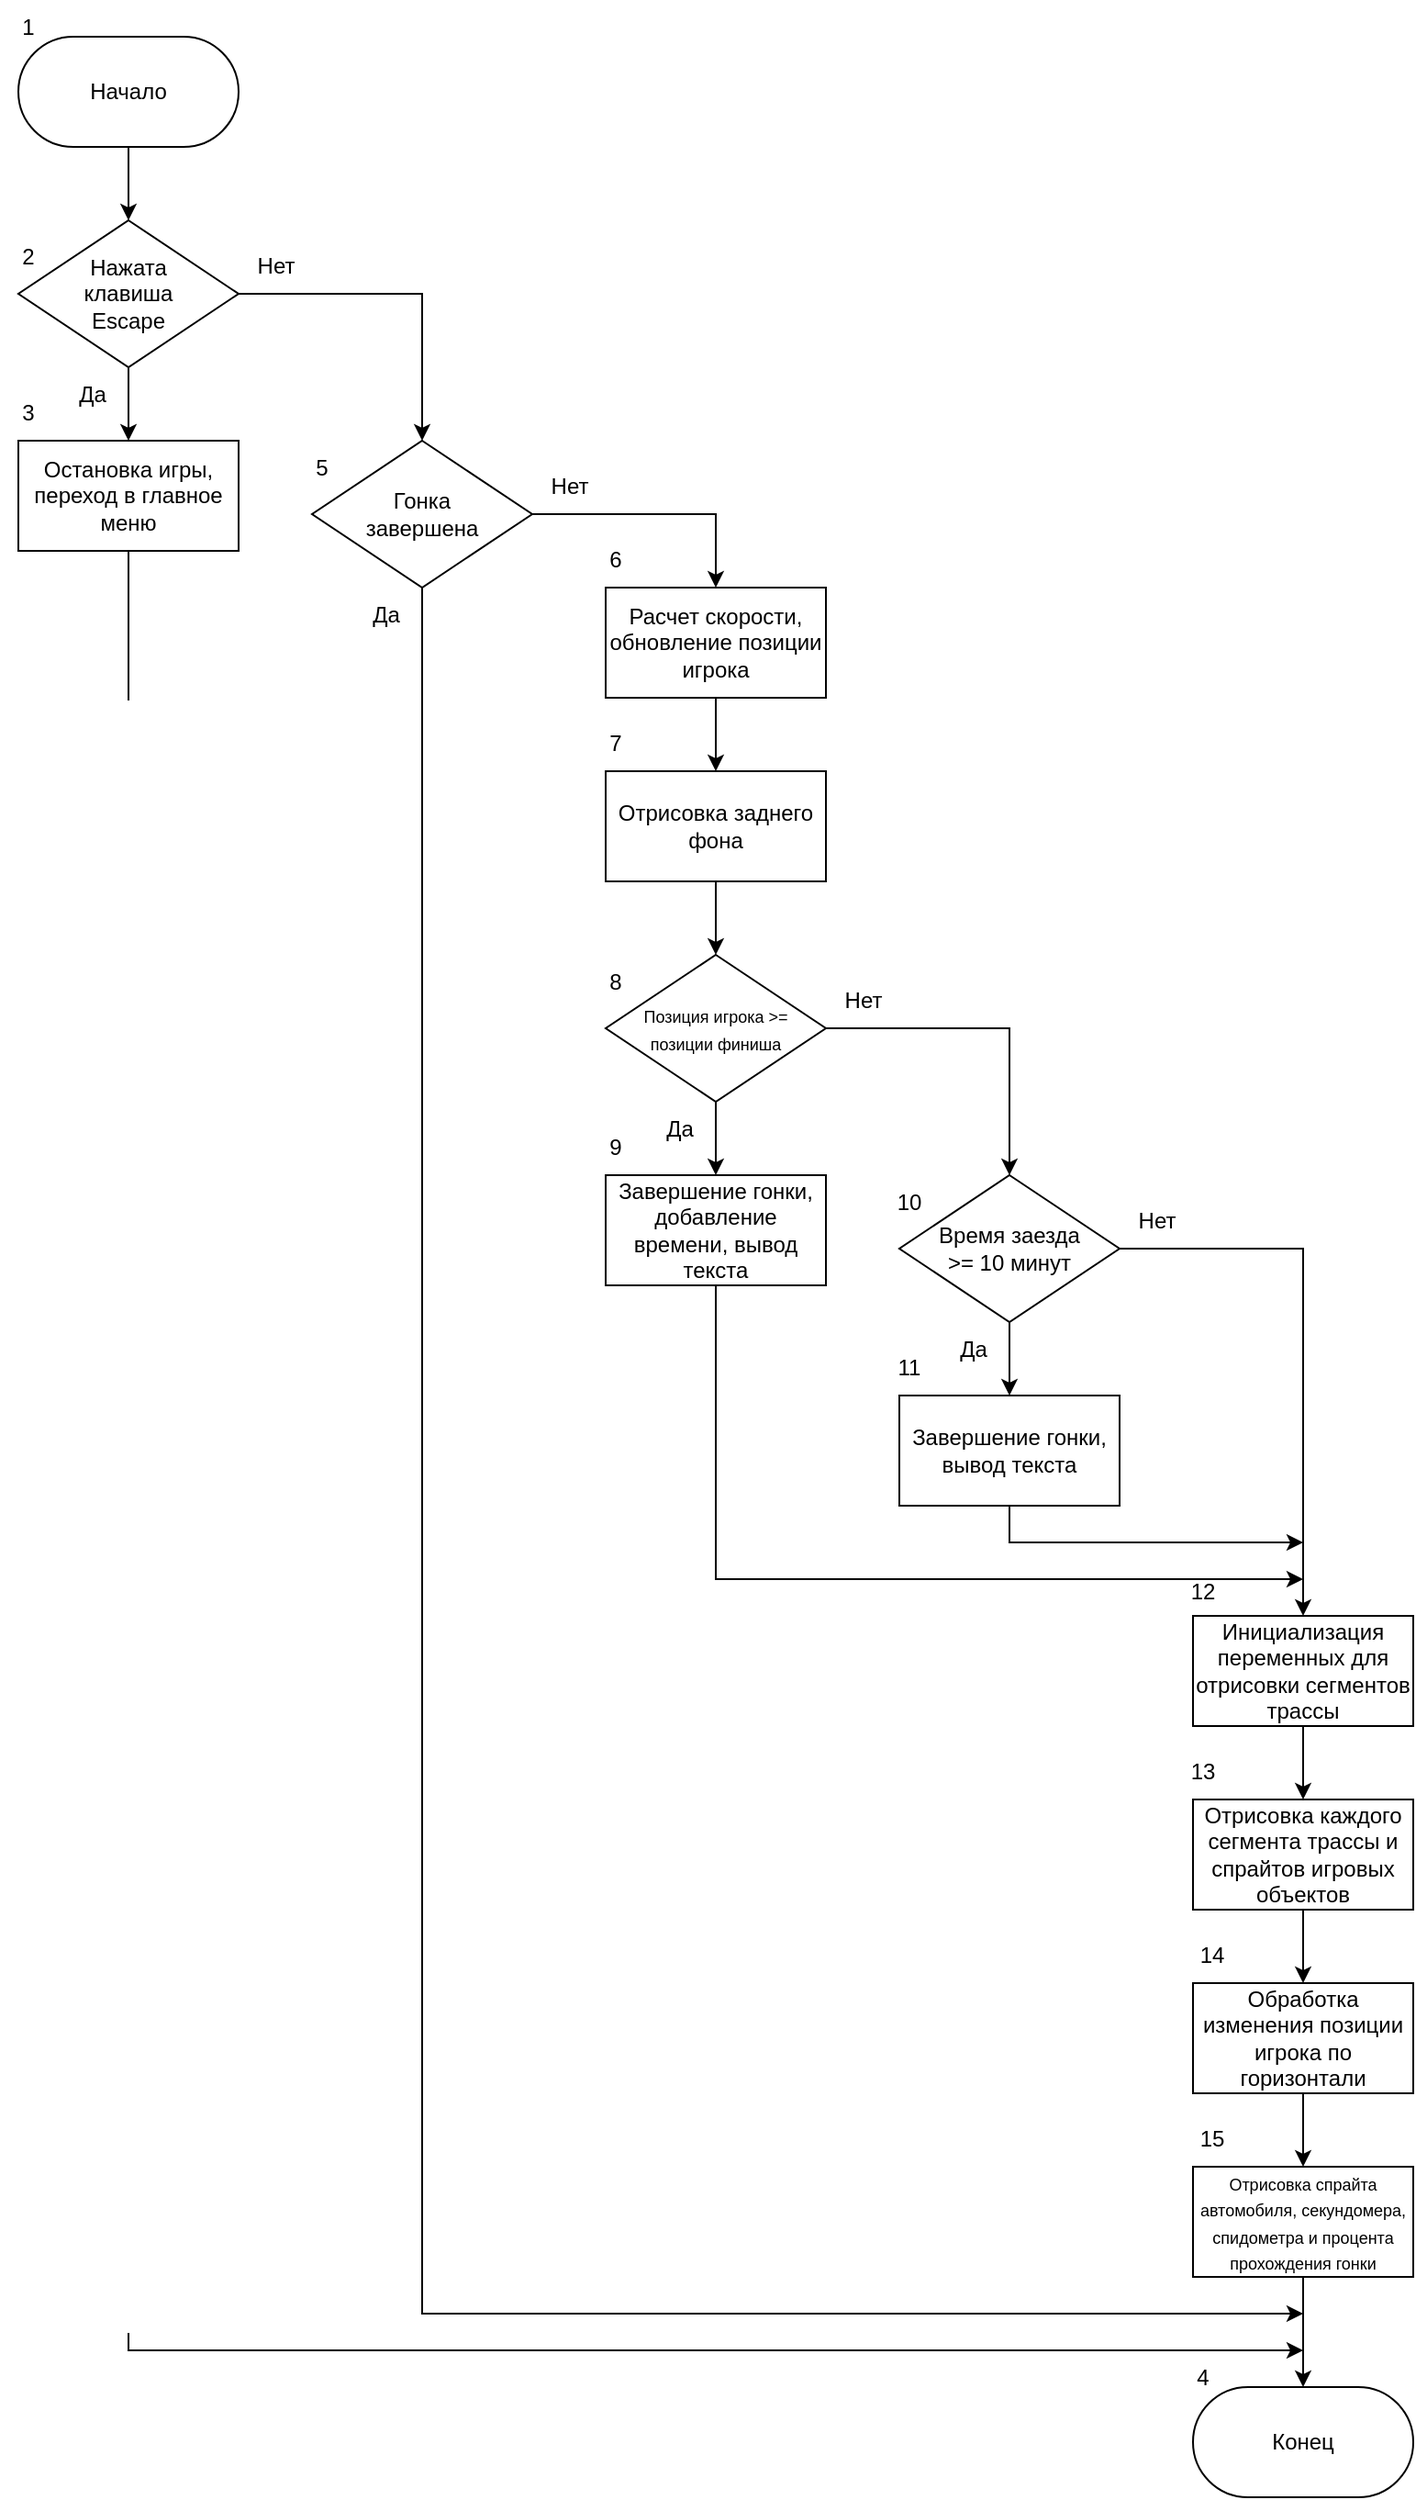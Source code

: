<mxfile version="25.0.3">
  <diagram name="Страница 1" id="ssbt3cCxLgwBZl8ReIaV">
    <mxGraphModel dx="2150" dy="942" grid="1" gridSize="10" guides="1" tooltips="1" connect="1" arrows="1" fold="1" page="1" pageScale="1" pageWidth="2339" pageHeight="3300" math="0" shadow="0">
      <root>
        <mxCell id="0" />
        <mxCell id="1" parent="0" />
        <mxCell id="u2sWH8MgQMhi1B3s6Ns9-3" style="edgeStyle=orthogonalEdgeStyle;rounded=0;orthogonalLoop=1;jettySize=auto;html=1;entryX=0.5;entryY=0;entryDx=0;entryDy=0;" parent="1" source="u2sWH8MgQMhi1B3s6Ns9-1" target="u2sWH8MgQMhi1B3s6Ns9-2" edge="1">
          <mxGeometry relative="1" as="geometry" />
        </mxCell>
        <mxCell id="u2sWH8MgQMhi1B3s6Ns9-1" value="Начало" style="rounded=1;whiteSpace=wrap;html=1;arcSize=50;" parent="1" vertex="1">
          <mxGeometry x="10" y="20" width="120" height="60" as="geometry" />
        </mxCell>
        <mxCell id="u2sWH8MgQMhi1B3s6Ns9-10" style="edgeStyle=orthogonalEdgeStyle;rounded=0;orthogonalLoop=1;jettySize=auto;html=1;entryX=0.5;entryY=0;entryDx=0;entryDy=0;" parent="1" source="u2sWH8MgQMhi1B3s6Ns9-2" target="u2sWH8MgQMhi1B3s6Ns9-7" edge="1">
          <mxGeometry relative="1" as="geometry" />
        </mxCell>
        <mxCell id="u2sWH8MgQMhi1B3s6Ns9-11" style="edgeStyle=orthogonalEdgeStyle;rounded=0;orthogonalLoop=1;jettySize=auto;html=1;entryX=0.5;entryY=0;entryDx=0;entryDy=0;" parent="1" source="u2sWH8MgQMhi1B3s6Ns9-2" target="u2sWH8MgQMhi1B3s6Ns9-4" edge="1">
          <mxGeometry relative="1" as="geometry" />
        </mxCell>
        <mxCell id="u2sWH8MgQMhi1B3s6Ns9-2" value="Нажата&lt;div&gt;клавиша&lt;/div&gt;&lt;div&gt;Escape&lt;/div&gt;" style="rhombus;whiteSpace=wrap;html=1;" parent="1" vertex="1">
          <mxGeometry x="10" y="120" width="120" height="80" as="geometry" />
        </mxCell>
        <mxCell id="u2sWH8MgQMhi1B3s6Ns9-12" style="edgeStyle=orthogonalEdgeStyle;rounded=0;orthogonalLoop=1;jettySize=auto;html=1;" parent="1" source="u2sWH8MgQMhi1B3s6Ns9-4" edge="1">
          <mxGeometry relative="1" as="geometry">
            <mxPoint x="710" y="1260" as="targetPoint" />
            <Array as="points">
              <mxPoint x="230" y="1260" />
            </Array>
          </mxGeometry>
        </mxCell>
        <mxCell id="u2sWH8MgQMhi1B3s6Ns9-16" style="edgeStyle=orthogonalEdgeStyle;rounded=0;orthogonalLoop=1;jettySize=auto;html=1;entryX=0.5;entryY=0;entryDx=0;entryDy=0;" parent="1" source="u2sWH8MgQMhi1B3s6Ns9-4" target="u2sWH8MgQMhi1B3s6Ns9-15" edge="1">
          <mxGeometry relative="1" as="geometry" />
        </mxCell>
        <mxCell id="u2sWH8MgQMhi1B3s6Ns9-4" value="Гонка&lt;div&gt;завершена&lt;/div&gt;" style="rhombus;whiteSpace=wrap;html=1;" parent="1" vertex="1">
          <mxGeometry x="170" y="240" width="120" height="80" as="geometry" />
        </mxCell>
        <mxCell id="u2sWH8MgQMhi1B3s6Ns9-6" value="Да" style="text;html=1;align=center;verticalAlign=middle;resizable=0;points=[];autosize=1;strokeColor=none;fillColor=none;" parent="1" vertex="1">
          <mxGeometry x="30" y="200" width="40" height="30" as="geometry" />
        </mxCell>
        <mxCell id="XSrGpl_Bx-H96Vo_uqyF-3" style="edgeStyle=orthogonalEdgeStyle;rounded=0;orthogonalLoop=1;jettySize=auto;html=1;" edge="1" parent="1" source="u2sWH8MgQMhi1B3s6Ns9-7">
          <mxGeometry relative="1" as="geometry">
            <mxPoint x="710" y="1280" as="targetPoint" />
            <Array as="points">
              <mxPoint x="70" y="1280" />
              <mxPoint x="630" y="1280" />
            </Array>
          </mxGeometry>
        </mxCell>
        <mxCell id="u2sWH8MgQMhi1B3s6Ns9-7" value="Остановка игры, переход в главное меню" style="rounded=0;whiteSpace=wrap;html=1;" parent="1" vertex="1">
          <mxGeometry x="10" y="240" width="120" height="60" as="geometry" />
        </mxCell>
        <mxCell id="u2sWH8MgQMhi1B3s6Ns9-9" value="Нет" style="text;html=1;align=center;verticalAlign=middle;resizable=0;points=[];autosize=1;strokeColor=none;fillColor=none;" parent="1" vertex="1">
          <mxGeometry x="130" y="130" width="40" height="30" as="geometry" />
        </mxCell>
        <mxCell id="u2sWH8MgQMhi1B3s6Ns9-13" value="Да" style="text;html=1;align=center;verticalAlign=middle;resizable=0;points=[];autosize=1;strokeColor=none;fillColor=none;" parent="1" vertex="1">
          <mxGeometry x="190" y="320" width="40" height="30" as="geometry" />
        </mxCell>
        <mxCell id="u2sWH8MgQMhi1B3s6Ns9-14" value="Нет" style="text;html=1;align=center;verticalAlign=middle;resizable=0;points=[];autosize=1;strokeColor=none;fillColor=none;" parent="1" vertex="1">
          <mxGeometry x="450" y="530" width="40" height="30" as="geometry" />
        </mxCell>
        <mxCell id="u2sWH8MgQMhi1B3s6Ns9-18" style="edgeStyle=orthogonalEdgeStyle;rounded=0;orthogonalLoop=1;jettySize=auto;html=1;entryX=0.5;entryY=0;entryDx=0;entryDy=0;" parent="1" source="u2sWH8MgQMhi1B3s6Ns9-15" target="u2sWH8MgQMhi1B3s6Ns9-17" edge="1">
          <mxGeometry relative="1" as="geometry" />
        </mxCell>
        <mxCell id="u2sWH8MgQMhi1B3s6Ns9-15" value="Расчет скорости, обновление позиции игрока" style="rounded=0;whiteSpace=wrap;html=1;" parent="1" vertex="1">
          <mxGeometry x="330" y="320" width="120" height="60" as="geometry" />
        </mxCell>
        <mxCell id="u2sWH8MgQMhi1B3s6Ns9-20" style="edgeStyle=orthogonalEdgeStyle;rounded=0;orthogonalLoop=1;jettySize=auto;html=1;entryX=0.5;entryY=0;entryDx=0;entryDy=0;" parent="1" source="u2sWH8MgQMhi1B3s6Ns9-17" target="u2sWH8MgQMhi1B3s6Ns9-19" edge="1">
          <mxGeometry relative="1" as="geometry" />
        </mxCell>
        <mxCell id="u2sWH8MgQMhi1B3s6Ns9-17" value="Отрисовка заднего фона" style="rounded=0;whiteSpace=wrap;html=1;" parent="1" vertex="1">
          <mxGeometry x="330" y="420" width="120" height="60" as="geometry" />
        </mxCell>
        <mxCell id="u2sWH8MgQMhi1B3s6Ns9-22" style="edgeStyle=orthogonalEdgeStyle;rounded=0;orthogonalLoop=1;jettySize=auto;html=1;entryX=0.5;entryY=0;entryDx=0;entryDy=0;" parent="1" source="u2sWH8MgQMhi1B3s6Ns9-19" target="u2sWH8MgQMhi1B3s6Ns9-21" edge="1">
          <mxGeometry relative="1" as="geometry" />
        </mxCell>
        <mxCell id="u2sWH8MgQMhi1B3s6Ns9-26" style="edgeStyle=orthogonalEdgeStyle;rounded=0;orthogonalLoop=1;jettySize=auto;html=1;entryX=0.5;entryY=0;entryDx=0;entryDy=0;" parent="1" source="u2sWH8MgQMhi1B3s6Ns9-19" target="u2sWH8MgQMhi1B3s6Ns9-25" edge="1">
          <mxGeometry relative="1" as="geometry" />
        </mxCell>
        <mxCell id="u2sWH8MgQMhi1B3s6Ns9-19" value="&lt;font style=&quot;font-size: 9px;&quot;&gt;Позиция игрока &amp;gt;=&lt;/font&gt;&lt;div&gt;&lt;font style=&quot;font-size: 9px;&quot;&gt;позиции финиша&lt;/font&gt;&lt;/div&gt;" style="rhombus;whiteSpace=wrap;html=1;" parent="1" vertex="1">
          <mxGeometry x="330" y="520" width="120" height="80" as="geometry" />
        </mxCell>
        <mxCell id="u2sWH8MgQMhi1B3s6Ns9-33" style="edgeStyle=orthogonalEdgeStyle;rounded=0;orthogonalLoop=1;jettySize=auto;html=1;" parent="1" source="u2sWH8MgQMhi1B3s6Ns9-21" edge="1">
          <mxGeometry relative="1" as="geometry">
            <mxPoint x="710" y="860" as="targetPoint" />
            <Array as="points">
              <mxPoint x="390" y="860" />
              <mxPoint x="550" y="860" />
            </Array>
          </mxGeometry>
        </mxCell>
        <mxCell id="u2sWH8MgQMhi1B3s6Ns9-21" value="Завершение гонки, добавление времени, вывод текста" style="rounded=0;whiteSpace=wrap;html=1;" parent="1" vertex="1">
          <mxGeometry x="330" y="640" width="120" height="60" as="geometry" />
        </mxCell>
        <mxCell id="u2sWH8MgQMhi1B3s6Ns9-23" value="Да" style="text;html=1;align=center;verticalAlign=middle;resizable=0;points=[];autosize=1;strokeColor=none;fillColor=none;" parent="1" vertex="1">
          <mxGeometry x="350" y="600" width="40" height="30" as="geometry" />
        </mxCell>
        <mxCell id="u2sWH8MgQMhi1B3s6Ns9-24" value="Нет" style="text;html=1;align=center;verticalAlign=middle;resizable=0;points=[];autosize=1;strokeColor=none;fillColor=none;" parent="1" vertex="1">
          <mxGeometry x="290" y="250" width="40" height="30" as="geometry" />
        </mxCell>
        <mxCell id="u2sWH8MgQMhi1B3s6Ns9-28" style="edgeStyle=orthogonalEdgeStyle;rounded=0;orthogonalLoop=1;jettySize=auto;html=1;entryX=0.5;entryY=0;entryDx=0;entryDy=0;" parent="1" source="u2sWH8MgQMhi1B3s6Ns9-25" target="u2sWH8MgQMhi1B3s6Ns9-27" edge="1">
          <mxGeometry relative="1" as="geometry" />
        </mxCell>
        <mxCell id="u2sWH8MgQMhi1B3s6Ns9-31" style="edgeStyle=orthogonalEdgeStyle;rounded=0;orthogonalLoop=1;jettySize=auto;html=1;entryX=0.5;entryY=0;entryDx=0;entryDy=0;" parent="1" source="u2sWH8MgQMhi1B3s6Ns9-25" target="u2sWH8MgQMhi1B3s6Ns9-30" edge="1">
          <mxGeometry relative="1" as="geometry" />
        </mxCell>
        <mxCell id="u2sWH8MgQMhi1B3s6Ns9-25" value="Время заезда&lt;div&gt;&amp;gt;= 10 минут&lt;/div&gt;" style="rhombus;whiteSpace=wrap;html=1;" parent="1" vertex="1">
          <mxGeometry x="490" y="640" width="120" height="80" as="geometry" />
        </mxCell>
        <mxCell id="u2sWH8MgQMhi1B3s6Ns9-32" style="edgeStyle=orthogonalEdgeStyle;rounded=0;orthogonalLoop=1;jettySize=auto;html=1;" parent="1" source="u2sWH8MgQMhi1B3s6Ns9-27" edge="1">
          <mxGeometry relative="1" as="geometry">
            <mxPoint x="710" y="840" as="targetPoint" />
            <Array as="points">
              <mxPoint x="550" y="840" />
              <mxPoint x="710" y="840" />
            </Array>
          </mxGeometry>
        </mxCell>
        <mxCell id="u2sWH8MgQMhi1B3s6Ns9-27" value="Завершение гонки, вывод текста" style="rounded=0;whiteSpace=wrap;html=1;" parent="1" vertex="1">
          <mxGeometry x="490" y="760" width="120" height="60" as="geometry" />
        </mxCell>
        <mxCell id="u2sWH8MgQMhi1B3s6Ns9-29" value="Да" style="text;html=1;align=center;verticalAlign=middle;resizable=0;points=[];autosize=1;strokeColor=none;fillColor=none;" parent="1" vertex="1">
          <mxGeometry x="510" y="720" width="40" height="30" as="geometry" />
        </mxCell>
        <mxCell id="u2sWH8MgQMhi1B3s6Ns9-35" style="edgeStyle=orthogonalEdgeStyle;rounded=0;orthogonalLoop=1;jettySize=auto;html=1;entryX=0.5;entryY=0;entryDx=0;entryDy=0;" parent="1" source="u2sWH8MgQMhi1B3s6Ns9-30" target="u2sWH8MgQMhi1B3s6Ns9-34" edge="1">
          <mxGeometry relative="1" as="geometry" />
        </mxCell>
        <mxCell id="u2sWH8MgQMhi1B3s6Ns9-30" value="Инициализация переменных для отрисовки сегментов трассы" style="rounded=0;whiteSpace=wrap;html=1;" parent="1" vertex="1">
          <mxGeometry x="650" y="880" width="120" height="60" as="geometry" />
        </mxCell>
        <mxCell id="u2sWH8MgQMhi1B3s6Ns9-37" style="edgeStyle=orthogonalEdgeStyle;rounded=0;orthogonalLoop=1;jettySize=auto;html=1;entryX=0.5;entryY=0;entryDx=0;entryDy=0;" parent="1" source="u2sWH8MgQMhi1B3s6Ns9-34" target="u2sWH8MgQMhi1B3s6Ns9-36" edge="1">
          <mxGeometry relative="1" as="geometry" />
        </mxCell>
        <mxCell id="u2sWH8MgQMhi1B3s6Ns9-34" value="Отрисовка каждого сегмента трассы и спрайтов игровых объектов" style="rounded=0;whiteSpace=wrap;html=1;" parent="1" vertex="1">
          <mxGeometry x="650" y="980" width="120" height="60" as="geometry" />
        </mxCell>
        <mxCell id="u2sWH8MgQMhi1B3s6Ns9-39" style="edgeStyle=orthogonalEdgeStyle;rounded=0;orthogonalLoop=1;jettySize=auto;html=1;entryX=0.5;entryY=0;entryDx=0;entryDy=0;" parent="1" source="u2sWH8MgQMhi1B3s6Ns9-36" target="u2sWH8MgQMhi1B3s6Ns9-38" edge="1">
          <mxGeometry relative="1" as="geometry" />
        </mxCell>
        <mxCell id="u2sWH8MgQMhi1B3s6Ns9-36" value="Обработка изменения позиции игрока по горизонтали" style="rounded=0;whiteSpace=wrap;html=1;" parent="1" vertex="1">
          <mxGeometry x="650" y="1080" width="120" height="60" as="geometry" />
        </mxCell>
        <mxCell id="XSrGpl_Bx-H96Vo_uqyF-2" style="edgeStyle=orthogonalEdgeStyle;rounded=0;orthogonalLoop=1;jettySize=auto;html=1;entryX=0.5;entryY=0;entryDx=0;entryDy=0;" edge="1" parent="1" source="u2sWH8MgQMhi1B3s6Ns9-38" target="XSrGpl_Bx-H96Vo_uqyF-1">
          <mxGeometry relative="1" as="geometry" />
        </mxCell>
        <mxCell id="u2sWH8MgQMhi1B3s6Ns9-38" value="&lt;font style=&quot;font-size: 9px;&quot;&gt;Отрисовка спрайта автомобиля, секундомера, спидометра и процента прохождения гонки&lt;/font&gt;" style="rounded=0;whiteSpace=wrap;html=1;" parent="1" vertex="1">
          <mxGeometry x="650" y="1180" width="120" height="60" as="geometry" />
        </mxCell>
        <mxCell id="XSrGpl_Bx-H96Vo_uqyF-1" value="Конец" style="rounded=1;whiteSpace=wrap;html=1;arcSize=50;" vertex="1" parent="1">
          <mxGeometry x="650" y="1300" width="120" height="60" as="geometry" />
        </mxCell>
        <mxCell id="XSrGpl_Bx-H96Vo_uqyF-4" value="1" style="text;html=1;align=center;verticalAlign=middle;resizable=0;points=[];autosize=1;strokeColor=none;fillColor=none;" vertex="1" parent="1">
          <mxGeometry width="30" height="30" as="geometry" />
        </mxCell>
        <mxCell id="XSrGpl_Bx-H96Vo_uqyF-5" value="Нет" style="text;html=1;align=center;verticalAlign=middle;resizable=0;points=[];autosize=1;strokeColor=none;fillColor=none;" vertex="1" parent="1">
          <mxGeometry x="610" y="650" width="40" height="30" as="geometry" />
        </mxCell>
        <mxCell id="XSrGpl_Bx-H96Vo_uqyF-6" value="2" style="text;html=1;align=center;verticalAlign=middle;resizable=0;points=[];autosize=1;strokeColor=none;fillColor=none;" vertex="1" parent="1">
          <mxGeometry y="125" width="30" height="30" as="geometry" />
        </mxCell>
        <mxCell id="XSrGpl_Bx-H96Vo_uqyF-7" value="3" style="text;html=1;align=center;verticalAlign=middle;resizable=0;points=[];autosize=1;strokeColor=none;fillColor=none;" vertex="1" parent="1">
          <mxGeometry y="210" width="30" height="30" as="geometry" />
        </mxCell>
        <mxCell id="XSrGpl_Bx-H96Vo_uqyF-8" value="4" style="text;html=1;align=center;verticalAlign=middle;resizable=0;points=[];autosize=1;strokeColor=none;fillColor=none;" vertex="1" parent="1">
          <mxGeometry x="640" y="1280" width="30" height="30" as="geometry" />
        </mxCell>
        <mxCell id="XSrGpl_Bx-H96Vo_uqyF-9" value="5" style="text;html=1;align=center;verticalAlign=middle;resizable=0;points=[];autosize=1;strokeColor=none;fillColor=none;" vertex="1" parent="1">
          <mxGeometry x="160" y="240" width="30" height="30" as="geometry" />
        </mxCell>
        <mxCell id="XSrGpl_Bx-H96Vo_uqyF-10" value="6" style="text;html=1;align=center;verticalAlign=middle;resizable=0;points=[];autosize=1;strokeColor=none;fillColor=none;" vertex="1" parent="1">
          <mxGeometry x="320" y="290" width="30" height="30" as="geometry" />
        </mxCell>
        <mxCell id="XSrGpl_Bx-H96Vo_uqyF-11" value="7" style="text;html=1;align=center;verticalAlign=middle;resizable=0;points=[];autosize=1;strokeColor=none;fillColor=none;" vertex="1" parent="1">
          <mxGeometry x="320" y="390" width="30" height="30" as="geometry" />
        </mxCell>
        <mxCell id="XSrGpl_Bx-H96Vo_uqyF-12" value="8" style="text;html=1;align=center;verticalAlign=middle;resizable=0;points=[];autosize=1;strokeColor=none;fillColor=none;" vertex="1" parent="1">
          <mxGeometry x="320" y="520" width="30" height="30" as="geometry" />
        </mxCell>
        <mxCell id="XSrGpl_Bx-H96Vo_uqyF-13" value="9" style="text;html=1;align=center;verticalAlign=middle;resizable=0;points=[];autosize=1;strokeColor=none;fillColor=none;" vertex="1" parent="1">
          <mxGeometry x="320" y="610" width="30" height="30" as="geometry" />
        </mxCell>
        <mxCell id="XSrGpl_Bx-H96Vo_uqyF-14" value="10" style="text;html=1;align=center;verticalAlign=middle;resizable=0;points=[];autosize=1;strokeColor=none;fillColor=none;" vertex="1" parent="1">
          <mxGeometry x="475" y="640" width="40" height="30" as="geometry" />
        </mxCell>
        <mxCell id="XSrGpl_Bx-H96Vo_uqyF-15" value="11" style="text;html=1;align=center;verticalAlign=middle;resizable=0;points=[];autosize=1;strokeColor=none;fillColor=none;" vertex="1" parent="1">
          <mxGeometry x="475" y="730" width="40" height="30" as="geometry" />
        </mxCell>
        <mxCell id="XSrGpl_Bx-H96Vo_uqyF-16" value="12" style="text;html=1;align=center;verticalAlign=middle;resizable=0;points=[];autosize=1;strokeColor=none;fillColor=none;" vertex="1" parent="1">
          <mxGeometry x="635" y="852" width="40" height="30" as="geometry" />
        </mxCell>
        <mxCell id="XSrGpl_Bx-H96Vo_uqyF-17" value="13" style="text;html=1;align=center;verticalAlign=middle;resizable=0;points=[];autosize=1;strokeColor=none;fillColor=none;" vertex="1" parent="1">
          <mxGeometry x="635" y="950" width="40" height="30" as="geometry" />
        </mxCell>
        <mxCell id="XSrGpl_Bx-H96Vo_uqyF-18" value="14" style="text;html=1;align=center;verticalAlign=middle;resizable=0;points=[];autosize=1;strokeColor=none;fillColor=none;" vertex="1" parent="1">
          <mxGeometry x="640" y="1050" width="40" height="30" as="geometry" />
        </mxCell>
        <mxCell id="XSrGpl_Bx-H96Vo_uqyF-19" value="15" style="text;html=1;align=center;verticalAlign=middle;resizable=0;points=[];autosize=1;strokeColor=none;fillColor=none;" vertex="1" parent="1">
          <mxGeometry x="640" y="1150" width="40" height="30" as="geometry" />
        </mxCell>
      </root>
    </mxGraphModel>
  </diagram>
</mxfile>
